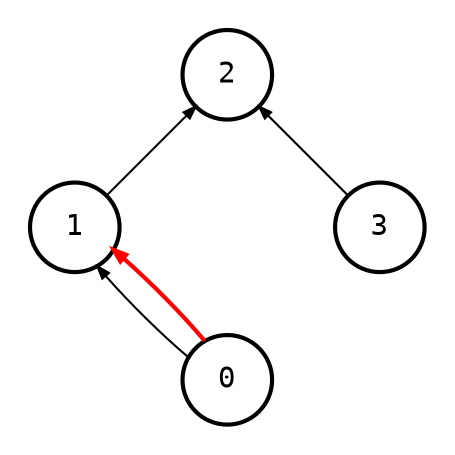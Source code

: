 digraph {
    node [shape=circle, fontname="monospace", style=bold, fixedsize=true, width="0.6"];
    edge [arrowsize=0.6, fontname="monospace", fontsize=9];
    layout=circo;
    pad=0.2;

    0 -> 1;
    1 -> 2;
    3 -> 2;
    0 -> 1 [style=bold, color=red];
    3 -> 0 [style=invis];
}